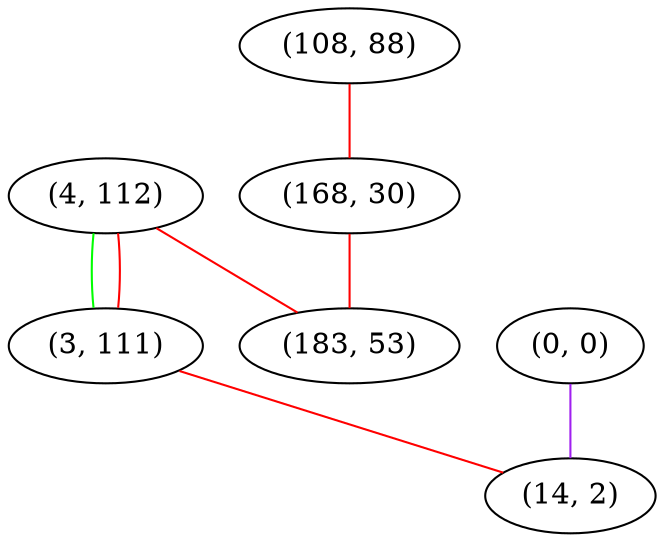 graph "" {
"(4, 112)";
"(3, 111)";
"(0, 0)";
"(108, 88)";
"(168, 30)";
"(183, 53)";
"(14, 2)";
"(4, 112)" -- "(3, 111)"  [color=green, key=0, weight=2];
"(4, 112)" -- "(3, 111)"  [color=red, key=1, weight=1];
"(4, 112)" -- "(183, 53)"  [color=red, key=0, weight=1];
"(3, 111)" -- "(14, 2)"  [color=red, key=0, weight=1];
"(0, 0)" -- "(14, 2)"  [color=purple, key=0, weight=4];
"(108, 88)" -- "(168, 30)"  [color=red, key=0, weight=1];
"(168, 30)" -- "(183, 53)"  [color=red, key=0, weight=1];
}

